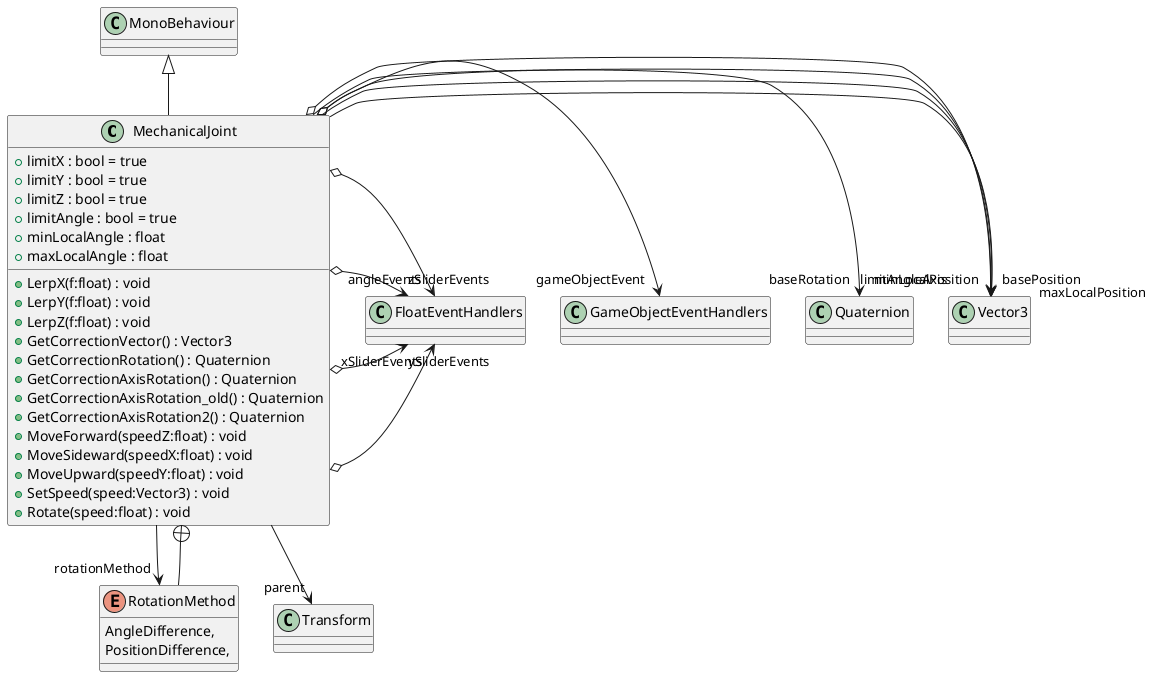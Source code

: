 @startuml
class MechanicalJoint {
    + limitX : bool = true
    + limitY : bool = true
    + limitZ : bool = true
    + LerpX(f:float) : void
    + LerpY(f:float) : void
    + LerpZ(f:float) : void
    + limitAngle : bool = true
    + minLocalAngle : float
    + maxLocalAngle : float
    + GetCorrectionVector() : Vector3
    + GetCorrectionRotation() : Quaternion
    + GetCorrectionAxisRotation() : Quaternion
    + GetCorrectionAxisRotation_old() : Quaternion
    + GetCorrectionAxisRotation2() : Quaternion
    + MoveForward(speedZ:float) : void
    + MoveSideward(speedX:float) : void
    + MoveUpward(speedY:float) : void
    + SetSpeed(speed:Vector3) : void
    + Rotate(speed:float) : void
}
enum RotationMethod {
    AngleDifference,
    PositionDifference,
}
MonoBehaviour <|-- MechanicalJoint
MechanicalJoint --> "parent" Transform
MechanicalJoint --> "basePosition" Vector3
MechanicalJoint --> "minLocalPosition" Vector3
MechanicalJoint --> "maxLocalPosition" Vector3
MechanicalJoint o-> "baseRotation" Quaternion
MechanicalJoint o-> "limitAngleAxis" Vector3
MechanicalJoint --> "rotationMethod" RotationMethod
MechanicalJoint o-> "gameObjectEvent" GameObjectEventHandlers
MechanicalJoint o-> "xSliderEvents" FloatEventHandlers
MechanicalJoint o-> "ySliderEvents" FloatEventHandlers
MechanicalJoint o-> "zSliderEvents" FloatEventHandlers
MechanicalJoint o-> "angleEvents" FloatEventHandlers
MechanicalJoint +-- RotationMethod
@enduml
